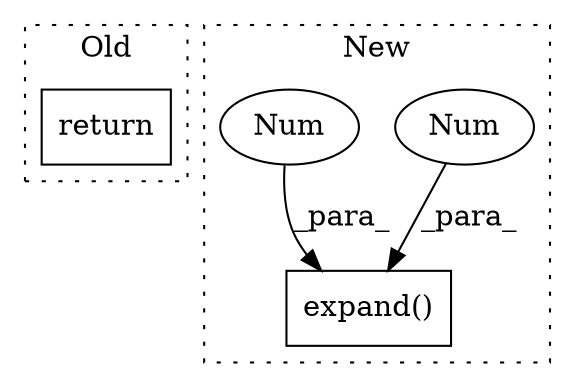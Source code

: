 digraph G {
subgraph cluster0 {
1 [label="return" a="93" s="6767" l="7" shape="box"];
label = "Old";
style="dotted";
}
subgraph cluster1 {
2 [label="expand()" a="75" s="6776,6867" l="68,1" shape="box"];
3 [label="Num" a="76" s="6865" l="2" shape="ellipse"];
4 [label="Num" a="76" s="6844" l="2" shape="ellipse"];
label = "New";
style="dotted";
}
3 -> 2 [label="_para_"];
4 -> 2 [label="_para_"];
}
